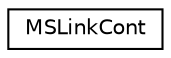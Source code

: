 digraph "Graphical Class Hierarchy"
{
  edge [fontname="Helvetica",fontsize="10",labelfontname="Helvetica",labelfontsize="10"];
  node [fontname="Helvetica",fontsize="10",shape=record];
  rankdir="LR";
  Node0 [label="MSLinkCont",height=0.2,width=0.4,color="black", fillcolor="white", style="filled",URL="$de/dc5/class_m_s_link_cont.html"];
}
